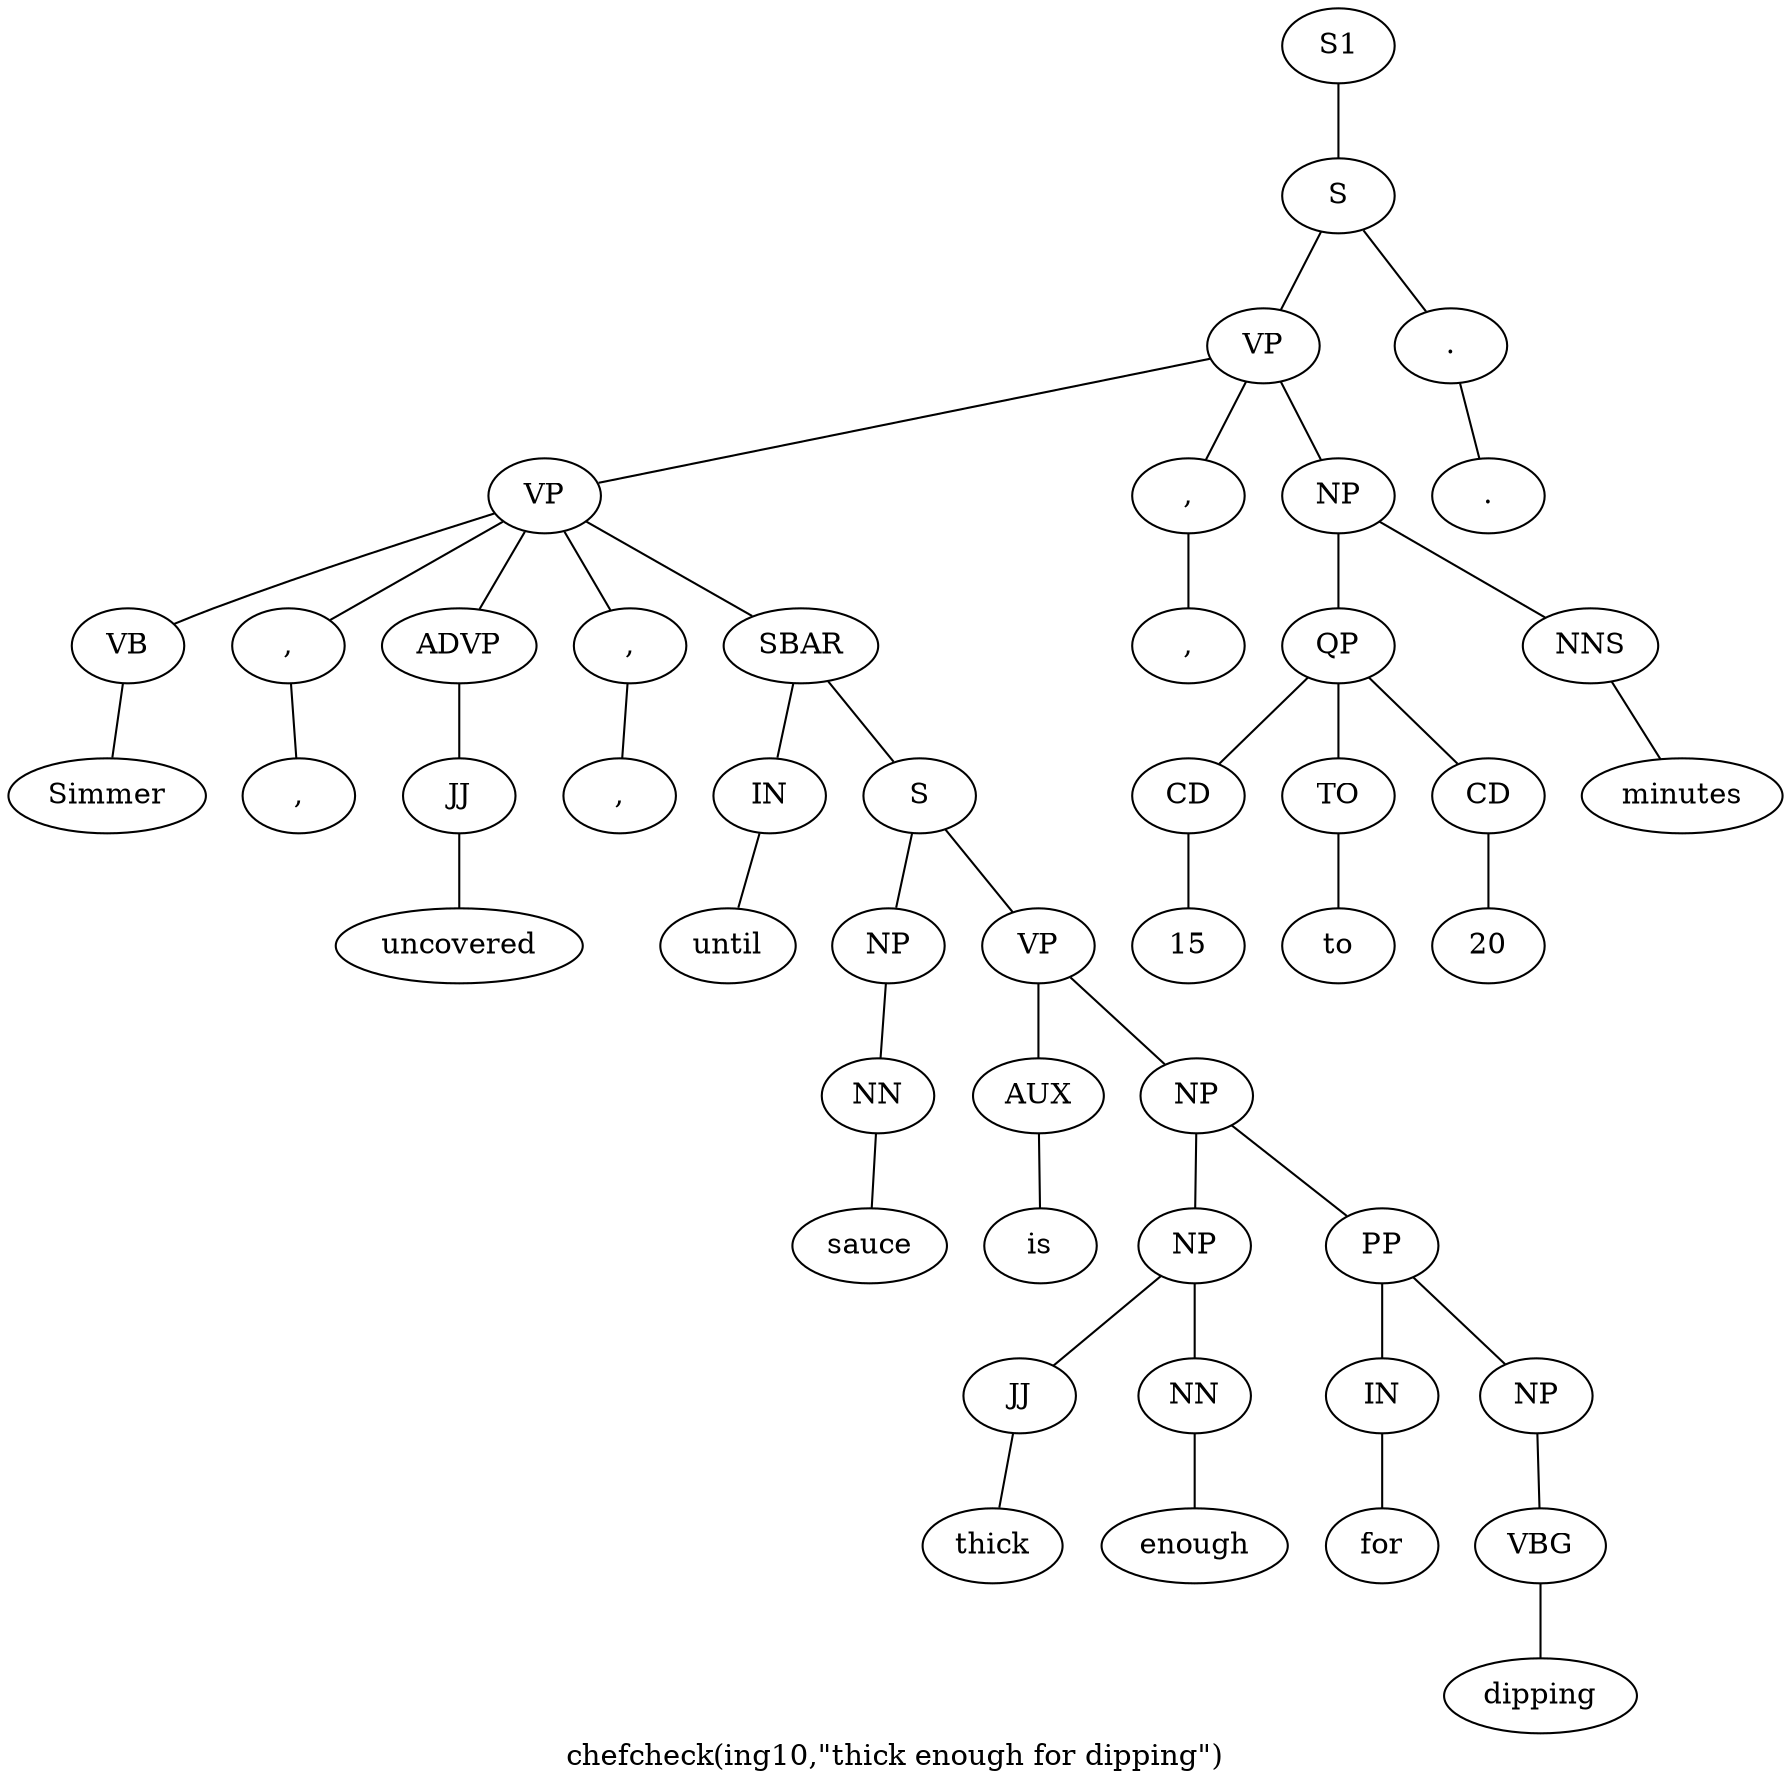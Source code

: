 graph SyntaxGraph {
	label = "chefcheck(ing10,\"thick enough for dipping\")";
	Node0 [label="S1"];
	Node1 [label="S"];
	Node2 [label="VP"];
	Node3 [label="VP"];
	Node4 [label="VB"];
	Node5 [label="Simmer"];
	Node6 [label=","];
	Node7 [label=","];
	Node8 [label="ADVP"];
	Node9 [label="JJ"];
	Node10 [label="uncovered"];
	Node11 [label=","];
	Node12 [label=","];
	Node13 [label="SBAR"];
	Node14 [label="IN"];
	Node15 [label="until"];
	Node16 [label="S"];
	Node17 [label="NP"];
	Node18 [label="NN"];
	Node19 [label="sauce"];
	Node20 [label="VP"];
	Node21 [label="AUX"];
	Node22 [label="is"];
	Node23 [label="NP"];
	Node24 [label="NP"];
	Node25 [label="JJ"];
	Node26 [label="thick"];
	Node27 [label="NN"];
	Node28 [label="enough"];
	Node29 [label="PP"];
	Node30 [label="IN"];
	Node31 [label="for"];
	Node32 [label="NP"];
	Node33 [label="VBG"];
	Node34 [label="dipping"];
	Node35 [label=","];
	Node36 [label=","];
	Node37 [label="NP"];
	Node38 [label="QP"];
	Node39 [label="CD"];
	Node40 [label="15"];
	Node41 [label="TO"];
	Node42 [label="to"];
	Node43 [label="CD"];
	Node44 [label="20"];
	Node45 [label="NNS"];
	Node46 [label="minutes"];
	Node47 [label="."];
	Node48 [label="."];

	Node0 -- Node1;
	Node1 -- Node2;
	Node1 -- Node47;
	Node2 -- Node3;
	Node2 -- Node35;
	Node2 -- Node37;
	Node3 -- Node4;
	Node3 -- Node6;
	Node3 -- Node8;
	Node3 -- Node11;
	Node3 -- Node13;
	Node4 -- Node5;
	Node6 -- Node7;
	Node8 -- Node9;
	Node9 -- Node10;
	Node11 -- Node12;
	Node13 -- Node14;
	Node13 -- Node16;
	Node14 -- Node15;
	Node16 -- Node17;
	Node16 -- Node20;
	Node17 -- Node18;
	Node18 -- Node19;
	Node20 -- Node21;
	Node20 -- Node23;
	Node21 -- Node22;
	Node23 -- Node24;
	Node23 -- Node29;
	Node24 -- Node25;
	Node24 -- Node27;
	Node25 -- Node26;
	Node27 -- Node28;
	Node29 -- Node30;
	Node29 -- Node32;
	Node30 -- Node31;
	Node32 -- Node33;
	Node33 -- Node34;
	Node35 -- Node36;
	Node37 -- Node38;
	Node37 -- Node45;
	Node38 -- Node39;
	Node38 -- Node41;
	Node38 -- Node43;
	Node39 -- Node40;
	Node41 -- Node42;
	Node43 -- Node44;
	Node45 -- Node46;
	Node47 -- Node48;
}
